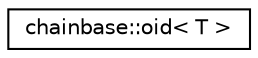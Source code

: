 digraph "Graphical Class Hierarchy"
{
  edge [fontname="Helvetica",fontsize="10",labelfontname="Helvetica",labelfontsize="10"];
  node [fontname="Helvetica",fontsize="10",shape=record];
  rankdir="LR";
  Node0 [label="chainbase::oid\< T \>",height=0.2,width=0.4,color="black", fillcolor="white", style="filled",URL="$classchainbase_1_1oid.html"];
}
